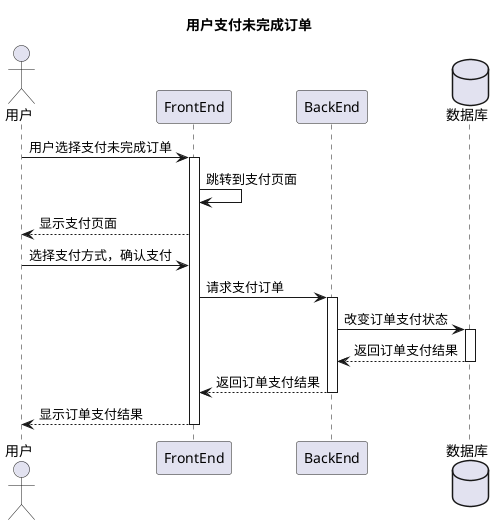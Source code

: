 @startuml
'https://plantuml.com/sequence-diagram

title 用户支付未完成订单

actor 用户
participant FrontEnd
participant BackEnd
database 数据库

用户 -> FrontEnd ++:用户选择支付未完成订单
FrontEnd -> FrontEnd : 跳转到支付页面
FrontEnd --> 用户 :显示支付页面
用户 -> FrontEnd :选择支付方式，确认支付
FrontEnd -> BackEnd ++:请求支付订单
BackEnd -> 数据库 ++:改变订单支付状态
数据库 --> BackEnd --:返回订单支付结果
BackEnd --> FrontEnd --:返回订单支付结果
FrontEnd --> 用户 --:显示订单支付结果
@enduml